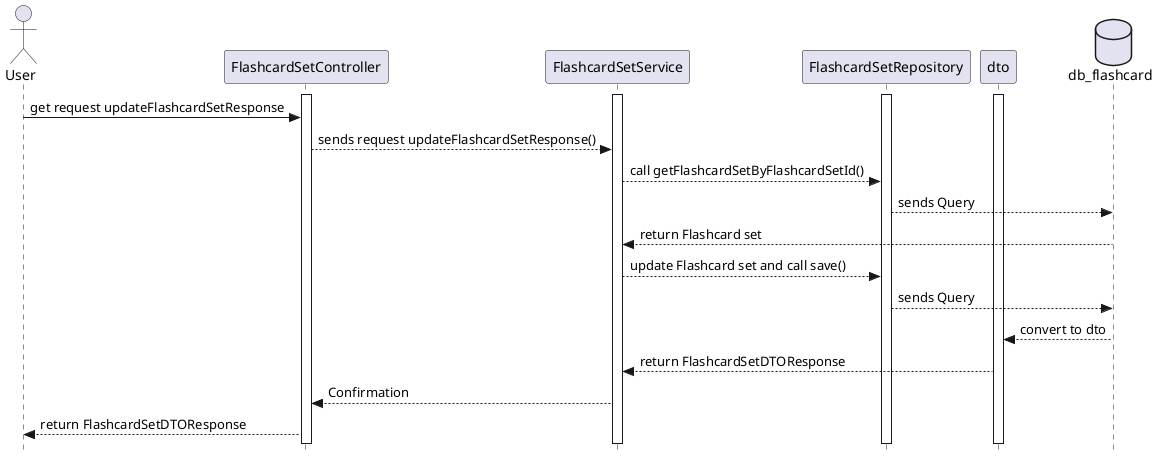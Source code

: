 @startuml LoginClassDiagram
skinparam Style strictuml

actor User
activate FlashcardSetController
activate FlashcardSetService
activate FlashcardSetRepository
activate dto
database db_flashcard

User -> FlashcardSetController: get request updateFlashcardSetResponse
FlashcardSetController --> FlashcardSetService : sends request updateFlashcardSetResponse()
FlashcardSetService --> FlashcardSetRepository :call getFlashcardSetByFlashcardSetId()
FlashcardSetRepository --> db_flashcard : sends Query
db_flashcard --> FlashcardSetService : return Flashcard set
FlashcardSetService --> FlashcardSetRepository :update Flashcard set and call save()
FlashcardSetRepository --> db_flashcard : sends Query
db_flashcard --> dto : convert to dto
dto --> FlashcardSetService : return FlashcardSetDTOResponse
FlashcardSetService --> FlashcardSetController : Confirmation
FlashcardSetController --> User : return FlashcardSetDTOResponse
@enduml
